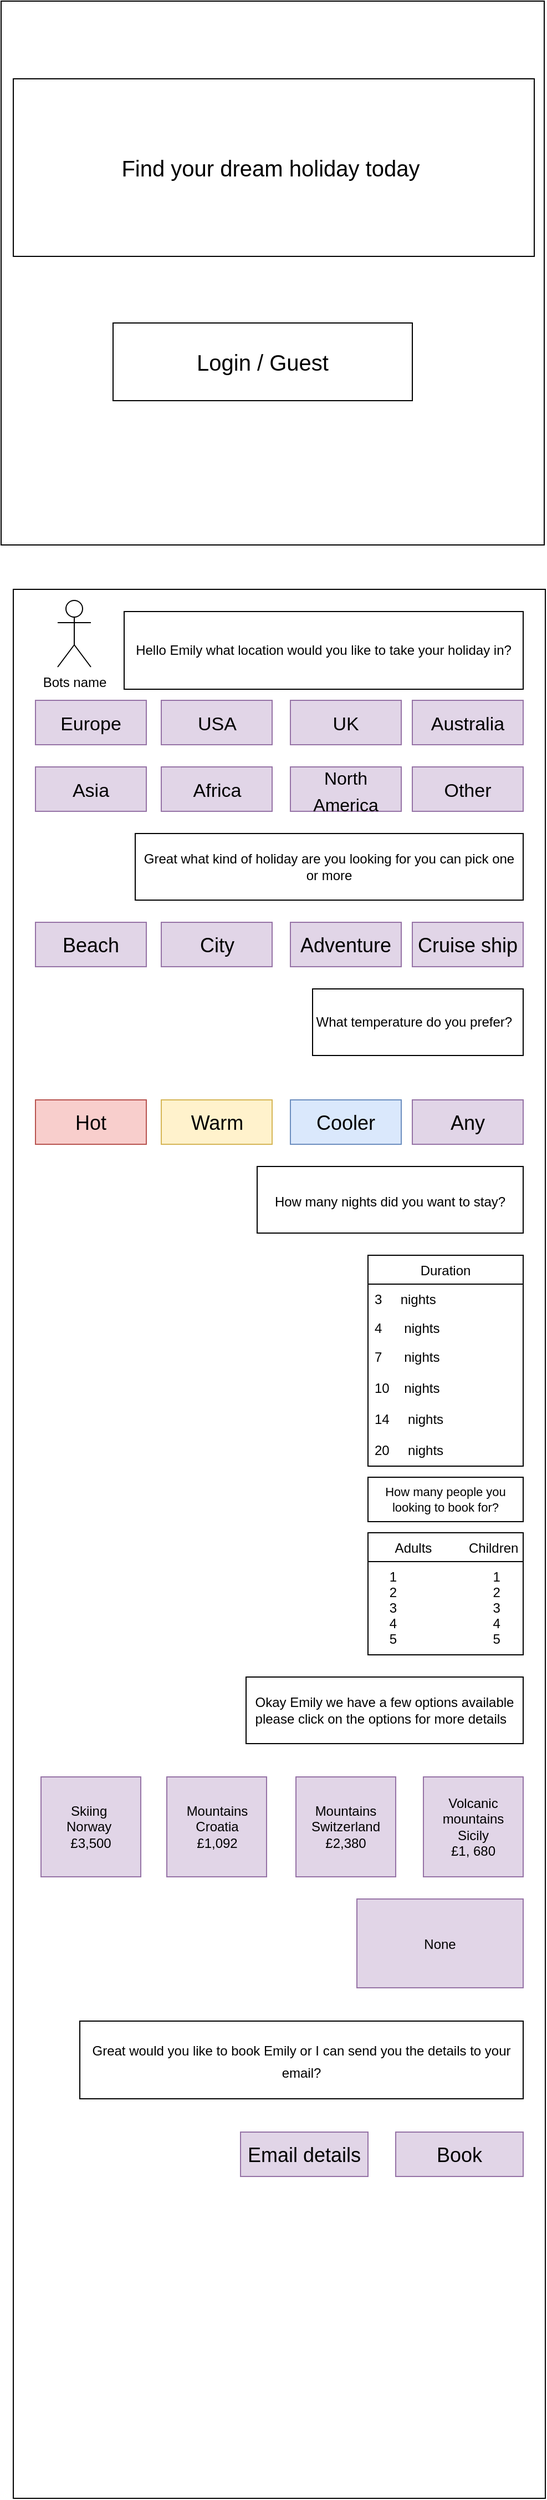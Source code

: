 <mxfile version="20.0.4" type="device"><diagram id="fiQxq6wKv_mPmQtgBSEo" name="Page-1"><mxGraphModel dx="1422" dy="2117" grid="1" gridSize="10" guides="1" tooltips="1" connect="1" arrows="1" fold="1" page="1" pageScale="1" pageWidth="827" pageHeight="1169" math="0" shadow="0"><root><mxCell id="0"/><mxCell id="1" parent="0"/><mxCell id="1rkPjsOUP3KxU8p_tPKE-3" value="" style="" vertex="1" parent="1"><mxGeometry x="180" y="140" width="480" height="1720" as="geometry"/></mxCell><mxCell id="1rkPjsOUP3KxU8p_tPKE-4" value="Bots name" style="shape=umlActor;verticalLabelPosition=bottom;verticalAlign=top;html=1;outlineConnect=0;" vertex="1" parent="1"><mxGeometry x="220" y="150" width="30" height="60" as="geometry"/></mxCell><mxCell id="1rkPjsOUP3KxU8p_tPKE-8" value="Hello Emily what location would you like to take your holiday in?" style="rounded=0;whiteSpace=wrap;html=1;" vertex="1" parent="1"><mxGeometry x="280" y="160" width="360" height="70" as="geometry"/></mxCell><mxCell id="1rkPjsOUP3KxU8p_tPKE-13" value="" style="whiteSpace=wrap;html=1;aspect=fixed;align=left;" vertex="1" parent="1"><mxGeometry x="169" y="-390" width="490" height="490" as="geometry"/></mxCell><mxCell id="1rkPjsOUP3KxU8p_tPKE-15" value="&lt;font style=&quot;font-size: 20px;&quot;&gt;Find your dream holiday today&amp;nbsp;&lt;/font&gt;" style="rounded=0;whiteSpace=wrap;html=1;" vertex="1" parent="1"><mxGeometry x="180" y="-320" width="470" height="160" as="geometry"/></mxCell><mxCell id="1rkPjsOUP3KxU8p_tPKE-16" value="Login / Guest" style="rounded=0;whiteSpace=wrap;html=1;fontSize=20;" vertex="1" parent="1"><mxGeometry x="270" y="-100" width="270" height="70" as="geometry"/></mxCell><mxCell id="1rkPjsOUP3KxU8p_tPKE-17" value="&lt;font style=&quot;font-size: 17px;&quot;&gt;UK&lt;/font&gt;" style="rounded=0;whiteSpace=wrap;html=1;fontSize=20;fillColor=#e1d5e7;strokeColor=#9673a6;" vertex="1" parent="1"><mxGeometry x="430" y="240" width="100" height="40" as="geometry"/></mxCell><mxCell id="1rkPjsOUP3KxU8p_tPKE-19" value="&lt;font style=&quot;font-size: 17px;&quot;&gt;Other&lt;/font&gt;" style="rounded=0;whiteSpace=wrap;html=1;fontSize=20;fillColor=#e1d5e7;strokeColor=#9673a6;" vertex="1" parent="1"><mxGeometry x="540" y="300" width="100" height="40" as="geometry"/></mxCell><mxCell id="1rkPjsOUP3KxU8p_tPKE-20" value="&lt;font style=&quot;font-size: 17px;&quot;&gt;USA&lt;/font&gt;" style="rounded=0;whiteSpace=wrap;html=1;fontSize=20;fillColor=#e1d5e7;strokeColor=#9673a6;" vertex="1" parent="1"><mxGeometry x="313.5" y="240" width="100" height="40" as="geometry"/></mxCell><mxCell id="1rkPjsOUP3KxU8p_tPKE-21" value="&lt;font style=&quot;font-size: 17px;&quot;&gt;Europe&lt;/font&gt;" style="rounded=0;whiteSpace=wrap;html=1;fontSize=20;fillColor=#e1d5e7;strokeColor=#9673a6;" vertex="1" parent="1"><mxGeometry x="200" y="240" width="100" height="40" as="geometry"/></mxCell><mxCell id="1rkPjsOUP3KxU8p_tPKE-26" value="Great what kind of holiday are you looking for you can pick one or more" style="rounded=0;whiteSpace=wrap;html=1;fontSize=12;" vertex="1" parent="1"><mxGeometry x="290" y="360" width="350" height="60" as="geometry"/></mxCell><mxCell id="1rkPjsOUP3KxU8p_tPKE-28" value="&lt;font style=&quot;font-size: 18px;&quot;&gt;Beach&lt;/font&gt;" style="rounded=0;whiteSpace=wrap;html=1;fontSize=20;fillColor=#e1d5e7;strokeColor=#9673a6;" vertex="1" parent="1"><mxGeometry x="200" y="440" width="100" height="40" as="geometry"/></mxCell><mxCell id="1rkPjsOUP3KxU8p_tPKE-29" value="&lt;font style=&quot;font-size: 18px;&quot;&gt;City&lt;/font&gt;" style="rounded=0;whiteSpace=wrap;html=1;fontSize=20;fillColor=#e1d5e7;strokeColor=#9673a6;" vertex="1" parent="1"><mxGeometry x="313.5" y="440" width="100" height="40" as="geometry"/></mxCell><mxCell id="1rkPjsOUP3KxU8p_tPKE-30" value="&lt;font style=&quot;font-size: 18px;&quot;&gt;Adventure&lt;/font&gt;" style="rounded=0;whiteSpace=wrap;html=1;fontSize=20;fillColor=#e1d5e7;strokeColor=#9673a6;" vertex="1" parent="1"><mxGeometry x="430" y="440" width="100" height="40" as="geometry"/></mxCell><mxCell id="1rkPjsOUP3KxU8p_tPKE-31" value="&lt;font style=&quot;font-size: 18px;&quot;&gt;Cruise ship&lt;/font&gt;" style="rounded=0;whiteSpace=wrap;html=1;fontSize=20;fillColor=#e1d5e7;strokeColor=#9673a6;" vertex="1" parent="1"><mxGeometry x="540" y="440" width="100" height="40" as="geometry"/></mxCell><mxCell id="1rkPjsOUP3KxU8p_tPKE-32" value="&lt;font style=&quot;font-size: 12px;&quot;&gt;How many nights did you want to stay?&lt;/font&gt;" style="rounded=0;whiteSpace=wrap;html=1;fontSize=18;" vertex="1" parent="1"><mxGeometry x="400" y="660" width="240" height="60" as="geometry"/></mxCell><mxCell id="1rkPjsOUP3KxU8p_tPKE-33" value="&lt;font style=&quot;font-size: 17px;&quot;&gt;Asia&lt;/font&gt;" style="rounded=0;whiteSpace=wrap;html=1;fontSize=20;fillColor=#e1d5e7;strokeColor=#9673a6;" vertex="1" parent="1"><mxGeometry x="200" y="300" width="100" height="40" as="geometry"/></mxCell><mxCell id="1rkPjsOUP3KxU8p_tPKE-34" value="&lt;font style=&quot;font-size: 17px;&quot;&gt;Australia&lt;/font&gt;" style="rounded=0;whiteSpace=wrap;html=1;fontSize=20;fillColor=#e1d5e7;strokeColor=#9673a6;" vertex="1" parent="1"><mxGeometry x="540" y="240" width="100" height="40" as="geometry"/></mxCell><mxCell id="1rkPjsOUP3KxU8p_tPKE-35" value="&lt;font style=&quot;font-size: 16px;&quot;&gt;North America&lt;/font&gt;" style="rounded=0;whiteSpace=wrap;html=1;fontSize=20;fillColor=#e1d5e7;strokeColor=#9673a6;" vertex="1" parent="1"><mxGeometry x="430" y="300" width="100" height="40" as="geometry"/></mxCell><mxCell id="1rkPjsOUP3KxU8p_tPKE-36" value="&lt;font style=&quot;font-size: 17px;&quot;&gt;Africa&lt;/font&gt;" style="rounded=0;whiteSpace=wrap;html=1;fontSize=20;fillColor=#e1d5e7;strokeColor=#9673a6;" vertex="1" parent="1"><mxGeometry x="313.5" y="300" width="100" height="40" as="geometry"/></mxCell><mxCell id="1rkPjsOUP3KxU8p_tPKE-37" value="What temperature do you prefer?&amp;nbsp;&amp;nbsp;" style="rounded=0;whiteSpace=wrap;html=1;fontSize=12;" vertex="1" parent="1"><mxGeometry x="450" y="500" width="190" height="60" as="geometry"/></mxCell><mxCell id="1rkPjsOUP3KxU8p_tPKE-38" value="&lt;font style=&quot;font-size: 18px;&quot;&gt;Hot&lt;/font&gt;" style="rounded=0;whiteSpace=wrap;html=1;fontSize=20;fillColor=#f8cecc;strokeColor=#b85450;" vertex="1" parent="1"><mxGeometry x="200" y="600" width="100" height="40" as="geometry"/></mxCell><mxCell id="1rkPjsOUP3KxU8p_tPKE-39" value="&lt;span style=&quot;font-size: 18px;&quot;&gt;Warm&lt;/span&gt;" style="rounded=0;whiteSpace=wrap;html=1;fontSize=20;fillColor=#fff2cc;strokeColor=#d6b656;" vertex="1" parent="1"><mxGeometry x="313.5" y="600" width="100" height="40" as="geometry"/></mxCell><mxCell id="1rkPjsOUP3KxU8p_tPKE-40" value="&lt;font style=&quot;font-size: 18px;&quot;&gt;Cooler&lt;/font&gt;" style="rounded=0;whiteSpace=wrap;html=1;fontSize=20;fillColor=#dae8fc;strokeColor=#6c8ebf;" vertex="1" parent="1"><mxGeometry x="430" y="600" width="100" height="40" as="geometry"/></mxCell><mxCell id="1rkPjsOUP3KxU8p_tPKE-42" value="&lt;span style=&quot;font-size: 18px;&quot;&gt;Any&lt;/span&gt;" style="rounded=0;whiteSpace=wrap;html=1;fontSize=20;fillColor=#e1d5e7;strokeColor=#9673a6;" vertex="1" parent="1"><mxGeometry x="540" y="600" width="100" height="40" as="geometry"/></mxCell><mxCell id="1rkPjsOUP3KxU8p_tPKE-48" value="Duration" style="swimlane;fontStyle=0;childLayout=stackLayout;horizontal=1;startSize=26;fillColor=none;horizontalStack=0;resizeParent=1;resizeParentMax=0;resizeLast=0;collapsible=1;marginBottom=0;fontSize=12;" vertex="1" parent="1"><mxGeometry x="500" y="740" width="140" height="190" as="geometry"/></mxCell><mxCell id="1rkPjsOUP3KxU8p_tPKE-49" value="3     nights" style="text;strokeColor=none;fillColor=none;align=left;verticalAlign=top;spacingLeft=4;spacingRight=4;overflow=hidden;rotatable=0;points=[[0,0.5],[1,0.5]];portConstraint=eastwest;fontSize=12;" vertex="1" parent="1rkPjsOUP3KxU8p_tPKE-48"><mxGeometry y="26" width="140" height="26" as="geometry"/></mxCell><mxCell id="1rkPjsOUP3KxU8p_tPKE-50" value="4      nights" style="text;strokeColor=none;fillColor=none;align=left;verticalAlign=top;spacingLeft=4;spacingRight=4;overflow=hidden;rotatable=0;points=[[0,0.5],[1,0.5]];portConstraint=eastwest;fontSize=12;" vertex="1" parent="1rkPjsOUP3KxU8p_tPKE-48"><mxGeometry y="52" width="140" height="26" as="geometry"/></mxCell><mxCell id="1rkPjsOUP3KxU8p_tPKE-51" value="7      nights&#10;&#10;10    nights&#10;&#10;14     nights&#10;&#10;20     nights" style="text;strokeColor=none;fillColor=none;align=left;verticalAlign=top;spacingLeft=4;spacingRight=4;overflow=hidden;rotatable=0;points=[[0,0.5],[1,0.5]];portConstraint=eastwest;fontSize=12;" vertex="1" parent="1rkPjsOUP3KxU8p_tPKE-48"><mxGeometry y="78" width="140" height="112" as="geometry"/></mxCell><mxCell id="1rkPjsOUP3KxU8p_tPKE-54" value="Okay Emily we have a few options available please click on the options for more details&amp;nbsp;&amp;nbsp;" style="rounded=0;whiteSpace=wrap;html=1;fontSize=12;" vertex="1" parent="1"><mxGeometry x="390" y="1120" width="250" height="60" as="geometry"/></mxCell><mxCell id="1rkPjsOUP3KxU8p_tPKE-57" value="&lt;font style=&quot;font-size: 12px;&quot;&gt;Skiing&amp;nbsp;&lt;br&gt;Norway&amp;nbsp;&lt;br&gt;£3,500&lt;/font&gt;" style="whiteSpace=wrap;html=1;aspect=fixed;fontSize=12;fillColor=#e1d5e7;strokeColor=#9673a6;" vertex="1" parent="1"><mxGeometry x="205" y="1210" width="90" height="90" as="geometry"/></mxCell><mxCell id="1rkPjsOUP3KxU8p_tPKE-59" value="How many people you looking to book for?" style="rounded=0;whiteSpace=wrap;html=1;fontSize=11;" vertex="1" parent="1"><mxGeometry x="500" y="940" width="140" height="40" as="geometry"/></mxCell><mxCell id="1rkPjsOUP3KxU8p_tPKE-61" value="      Adults          Children" style="swimlane;fontStyle=0;childLayout=stackLayout;horizontal=1;startSize=26;fillColor=none;horizontalStack=0;resizeParent=1;resizeParentMax=0;resizeLast=0;collapsible=1;marginBottom=0;fontSize=12;" vertex="1" parent="1"><mxGeometry x="500" y="990" width="140" height="110" as="geometry"/></mxCell><mxCell id="1rkPjsOUP3KxU8p_tPKE-62" value="    1                          1&#10;    2                          2&#10;    3                          3&#10;    4                          4&#10;    5                          5" style="text;strokeColor=none;fillColor=none;align=left;verticalAlign=top;spacingLeft=4;spacingRight=4;overflow=hidden;rotatable=0;points=[[0,0.5],[1,0.5]];portConstraint=eastwest;fontSize=12;" vertex="1" parent="1rkPjsOUP3KxU8p_tPKE-61"><mxGeometry y="26" width="140" height="84" as="geometry"/></mxCell><mxCell id="1rkPjsOUP3KxU8p_tPKE-65" value="Mountains&lt;br&gt;Croatia&lt;br&gt;£1,092" style="whiteSpace=wrap;html=1;aspect=fixed;fontSize=12;fillColor=#e1d5e7;strokeColor=#9673a6;" vertex="1" parent="1"><mxGeometry x="318.5" y="1210" width="90" height="90" as="geometry"/></mxCell><mxCell id="1rkPjsOUP3KxU8p_tPKE-66" value="Mountains&lt;br&gt;Switzerland&lt;br&gt;£2,380" style="whiteSpace=wrap;html=1;aspect=fixed;fontSize=12;fillColor=#e1d5e7;strokeColor=#9673a6;" vertex="1" parent="1"><mxGeometry x="435" y="1210" width="90" height="90" as="geometry"/></mxCell><mxCell id="1rkPjsOUP3KxU8p_tPKE-67" value="Volcanic&lt;br&gt;mountains&lt;br&gt;Sicily&lt;br&gt;£1, 680&lt;br&gt;" style="whiteSpace=wrap;html=1;aspect=fixed;fontSize=12;fillColor=#e1d5e7;strokeColor=#9673a6;" vertex="1" parent="1"><mxGeometry x="550" y="1210" width="90" height="90" as="geometry"/></mxCell><mxCell id="1rkPjsOUP3KxU8p_tPKE-70" value="None" style="fillColor=#e1d5e7;strokeColor=#9673a6;" vertex="1" parent="1"><mxGeometry x="490" y="1320" width="150" height="80" as="geometry"/></mxCell><mxCell id="1rkPjsOUP3KxU8p_tPKE-75" value="&lt;font style=&quot;font-size: 12px;&quot;&gt;Great would you like to book Emily or I can send you the details to your email?&lt;/font&gt;" style="rounded=0;whiteSpace=wrap;html=1;fontSize=16;" vertex="1" parent="1"><mxGeometry x="240" y="1430" width="400" height="70" as="geometry"/></mxCell><mxCell id="1rkPjsOUP3KxU8p_tPKE-76" value="&lt;font style=&quot;font-size: 18px;&quot;&gt;Book&lt;/font&gt;" style="rounded=0;whiteSpace=wrap;html=1;fontSize=20;fillColor=#e1d5e7;strokeColor=#9673a6;" vertex="1" parent="1"><mxGeometry x="525" y="1530" width="115" height="40" as="geometry"/></mxCell><mxCell id="1rkPjsOUP3KxU8p_tPKE-77" value="&lt;font style=&quot;font-size: 18px;&quot;&gt;Email details&lt;/font&gt;" style="rounded=0;whiteSpace=wrap;html=1;fontSize=20;fillColor=#e1d5e7;strokeColor=#9673a6;" vertex="1" parent="1"><mxGeometry x="385" y="1530" width="115" height="40" as="geometry"/></mxCell></root></mxGraphModel></diagram></mxfile>